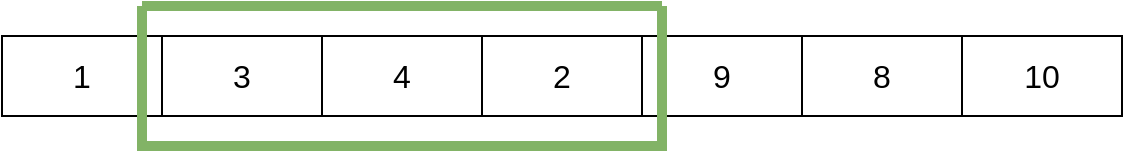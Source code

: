 <mxfile version="16.2.4" type="github">
  <diagram id="sq37mKlpCmkyDO-cciQu" name="第 1 页">
    <mxGraphModel dx="1038" dy="667" grid="1" gridSize="10" guides="1" tooltips="1" connect="1" arrows="1" fold="1" page="1" pageScale="1" pageWidth="827" pageHeight="1169" math="0" shadow="0">
      <root>
        <mxCell id="0" />
        <mxCell id="1" parent="0" />
        <mxCell id="HYWkI9VlT3H1Tp6rjIP5-1" value="&lt;font style=&quot;font-size: 16px&quot;&gt;1&lt;/font&gt;" style="rounded=0;whiteSpace=wrap;html=1;" vertex="1" parent="1">
          <mxGeometry x="120" y="200" width="80" height="40" as="geometry" />
        </mxCell>
        <mxCell id="HYWkI9VlT3H1Tp6rjIP5-2" value="&lt;font style=&quot;font-size: 16px&quot;&gt;3&lt;/font&gt;" style="rounded=0;whiteSpace=wrap;html=1;" vertex="1" parent="1">
          <mxGeometry x="200" y="200" width="80" height="40" as="geometry" />
        </mxCell>
        <mxCell id="HYWkI9VlT3H1Tp6rjIP5-3" value="&lt;font style=&quot;font-size: 16px&quot;&gt;4&lt;/font&gt;" style="rounded=0;whiteSpace=wrap;html=1;" vertex="1" parent="1">
          <mxGeometry x="280" y="200" width="80" height="40" as="geometry" />
        </mxCell>
        <mxCell id="HYWkI9VlT3H1Tp6rjIP5-4" value="&lt;font style=&quot;font-size: 16px&quot;&gt;2&lt;/font&gt;" style="rounded=0;whiteSpace=wrap;html=1;" vertex="1" parent="1">
          <mxGeometry x="360" y="200" width="80" height="40" as="geometry" />
        </mxCell>
        <mxCell id="HYWkI9VlT3H1Tp6rjIP5-5" value="&lt;font style=&quot;font-size: 16px&quot;&gt;9&lt;/font&gt;" style="rounded=0;whiteSpace=wrap;html=1;" vertex="1" parent="1">
          <mxGeometry x="440" y="200" width="80" height="40" as="geometry" />
        </mxCell>
        <mxCell id="HYWkI9VlT3H1Tp6rjIP5-6" value="&lt;font style=&quot;font-size: 16px&quot;&gt;8&lt;/font&gt;" style="rounded=0;whiteSpace=wrap;html=1;" vertex="1" parent="1">
          <mxGeometry x="520" y="200" width="80" height="40" as="geometry" />
        </mxCell>
        <mxCell id="HYWkI9VlT3H1Tp6rjIP5-7" value="&lt;font style=&quot;font-size: 16px&quot;&gt;10&lt;/font&gt;" style="rounded=0;whiteSpace=wrap;html=1;" vertex="1" parent="1">
          <mxGeometry x="600" y="200" width="80" height="40" as="geometry" />
        </mxCell>
        <mxCell id="HYWkI9VlT3H1Tp6rjIP5-8" value="" style="swimlane;startSize=0;fontSize=16;strokeColor=#82b366;fillColor=#d5e8d4;gradientColor=#99FFCC;strokeWidth=5;" vertex="1" parent="1">
          <mxGeometry x="190" y="185" width="260" height="70" as="geometry">
            <mxRectangle x="220" y="100" width="50" height="40" as="alternateBounds" />
          </mxGeometry>
        </mxCell>
      </root>
    </mxGraphModel>
  </diagram>
</mxfile>
